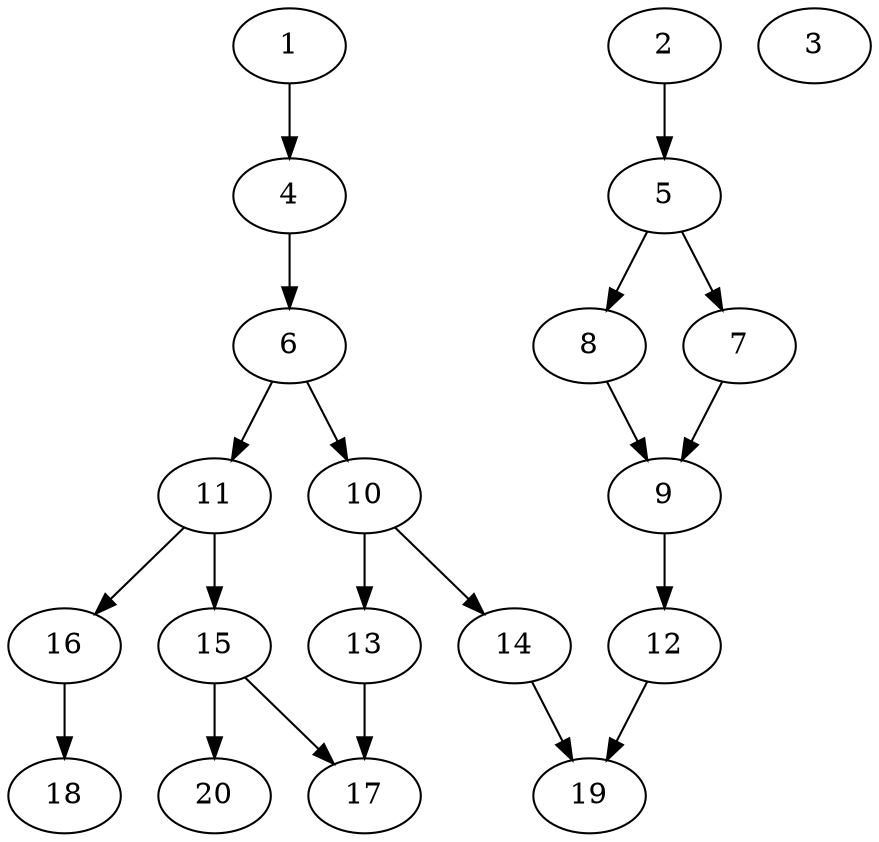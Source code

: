 // DAG automatically generated by daggen at Sat Jul 27 15:37:47 2019
// ./daggen --dot -n 20 --ccr 0.3 --fat 0.5 --regular 0.5 --density 0.4 --mindata 5242880 --maxdata 52428800 
digraph G {
  1 [size="173554347", alpha="0.19", expect_size="52066304"] 
  1 -> 4 [size ="52066304"]
  2 [size="148821333", alpha="0.11", expect_size="44646400"] 
  2 -> 5 [size ="44646400"]
  3 [size="59293013", alpha="0.06", expect_size="17787904"] 
  4 [size="92699307", alpha="0.03", expect_size="27809792"] 
  4 -> 6 [size ="27809792"]
  5 [size="131570347", alpha="0.14", expect_size="39471104"] 
  5 -> 7 [size ="39471104"]
  5 -> 8 [size ="39471104"]
  6 [size="147534507", alpha="0.05", expect_size="44260352"] 
  6 -> 10 [size ="44260352"]
  6 -> 11 [size ="44260352"]
  7 [size="115002027", alpha="0.12", expect_size="34500608"] 
  7 -> 9 [size ="34500608"]
  8 [size="172086613", alpha="0.10", expect_size="51625984"] 
  8 -> 9 [size ="51625984"]
  9 [size="123999573", alpha="0.15", expect_size="37199872"] 
  9 -> 12 [size ="37199872"]
  10 [size="174039040", alpha="0.10", expect_size="52211712"] 
  10 -> 13 [size ="52211712"]
  10 -> 14 [size ="52211712"]
  11 [size="132505600", alpha="0.01", expect_size="39751680"] 
  11 -> 15 [size ="39751680"]
  11 -> 16 [size ="39751680"]
  12 [size="125876907", alpha="0.09", expect_size="37763072"] 
  12 -> 19 [size ="37763072"]
  13 [size="58832213", alpha="0.12", expect_size="17649664"] 
  13 -> 17 [size ="17649664"]
  14 [size="105086293", alpha="0.19", expect_size="31525888"] 
  14 -> 19 [size ="31525888"]
  15 [size="131867307", alpha="0.18", expect_size="39560192"] 
  15 -> 17 [size ="39560192"]
  15 -> 20 [size ="39560192"]
  16 [size="84759893", alpha="0.06", expect_size="25427968"] 
  16 -> 18 [size ="25427968"]
  17 [size="123682133", alpha="0.12", expect_size="37104640"] 
  18 [size="63453867", alpha="0.07", expect_size="19036160"] 
  19 [size="143923200", alpha="0.10", expect_size="43176960"] 
  20 [size="105680213", alpha="0.19", expect_size="31704064"] 
}
